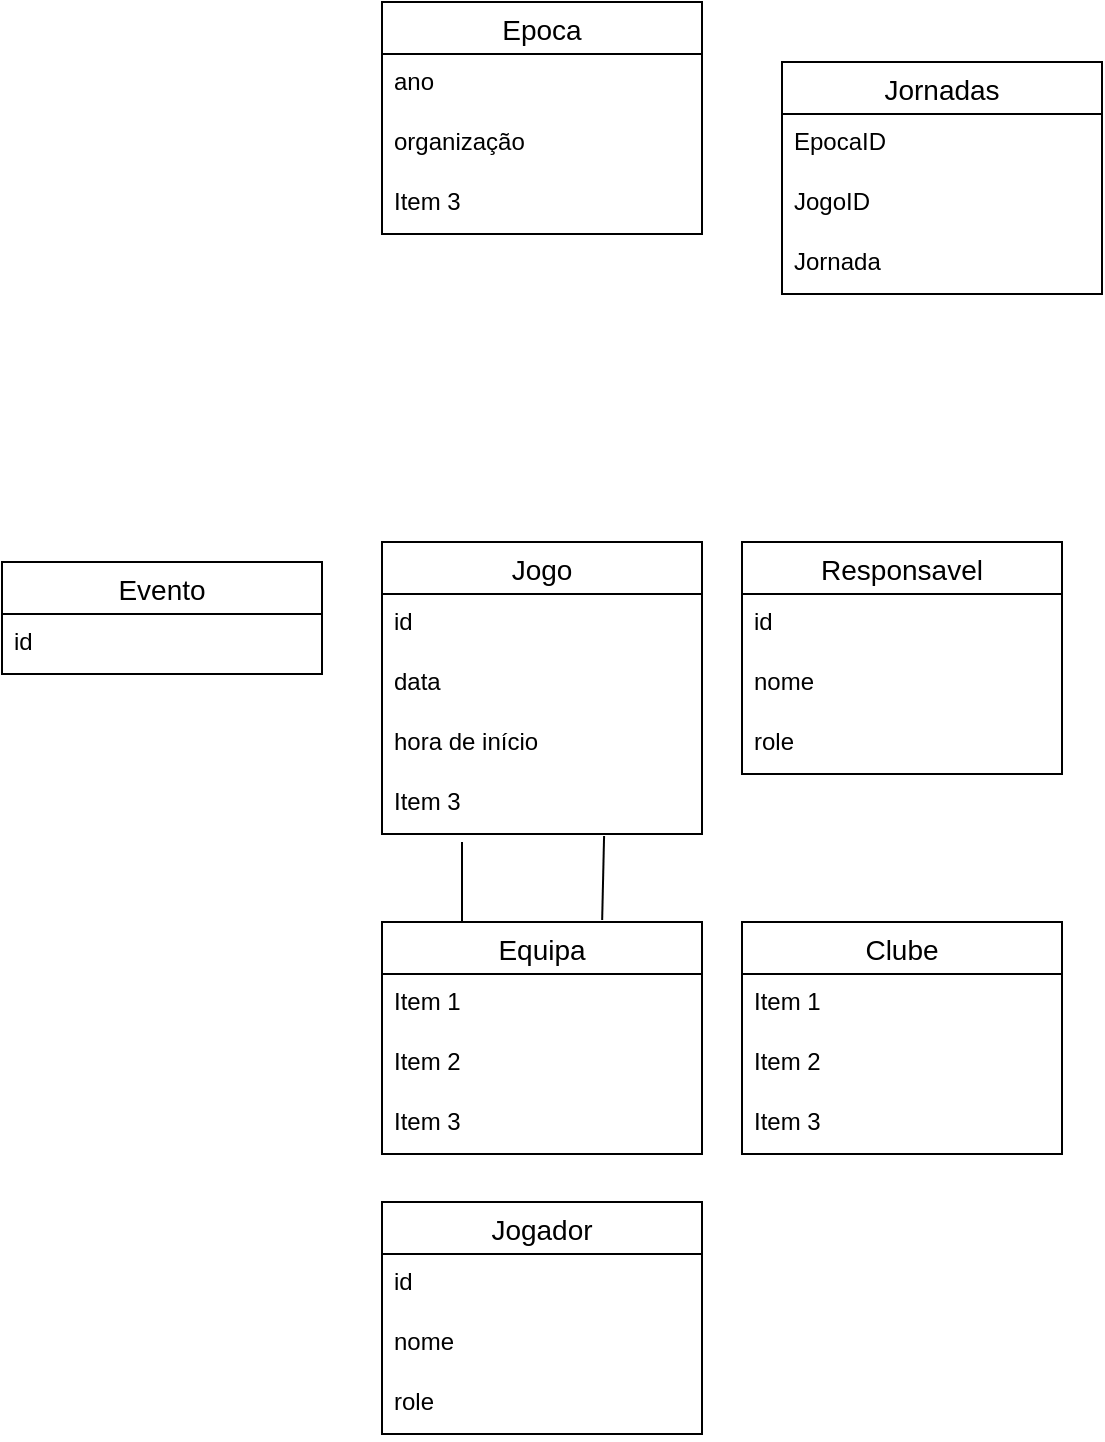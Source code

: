 <mxfile version="20.3.7" type="device"><diagram id="F_y9bQl-5y6th0Bpbr9g" name="Página-1"><mxGraphModel dx="1183" dy="859" grid="1" gridSize="10" guides="1" tooltips="1" connect="1" arrows="1" fold="1" page="1" pageScale="1" pageWidth="827" pageHeight="1169" math="0" shadow="0"><root><mxCell id="0"/><mxCell id="1" parent="0"/><mxCell id="w5qcHDS6L9jzsW7zxXBX-1" value="Equipa" style="swimlane;fontStyle=0;childLayout=stackLayout;horizontal=1;startSize=26;horizontalStack=0;resizeParent=1;resizeParentMax=0;resizeLast=0;collapsible=1;marginBottom=0;align=center;fontSize=14;" vertex="1" parent="1"><mxGeometry x="330" y="490" width="160" height="116" as="geometry"/></mxCell><mxCell id="w5qcHDS6L9jzsW7zxXBX-2" value="Item 1" style="text;strokeColor=none;fillColor=none;spacingLeft=4;spacingRight=4;overflow=hidden;rotatable=0;points=[[0,0.5],[1,0.5]];portConstraint=eastwest;fontSize=12;" vertex="1" parent="w5qcHDS6L9jzsW7zxXBX-1"><mxGeometry y="26" width="160" height="30" as="geometry"/></mxCell><mxCell id="w5qcHDS6L9jzsW7zxXBX-3" value="Item 2" style="text;strokeColor=none;fillColor=none;spacingLeft=4;spacingRight=4;overflow=hidden;rotatable=0;points=[[0,0.5],[1,0.5]];portConstraint=eastwest;fontSize=12;" vertex="1" parent="w5qcHDS6L9jzsW7zxXBX-1"><mxGeometry y="56" width="160" height="30" as="geometry"/></mxCell><mxCell id="w5qcHDS6L9jzsW7zxXBX-4" value="Item 3" style="text;strokeColor=none;fillColor=none;spacingLeft=4;spacingRight=4;overflow=hidden;rotatable=0;points=[[0,0.5],[1,0.5]];portConstraint=eastwest;fontSize=12;" vertex="1" parent="w5qcHDS6L9jzsW7zxXBX-1"><mxGeometry y="86" width="160" height="30" as="geometry"/></mxCell><mxCell id="w5qcHDS6L9jzsW7zxXBX-9" value="Jornadas" style="swimlane;fontStyle=0;childLayout=stackLayout;horizontal=1;startSize=26;horizontalStack=0;resizeParent=1;resizeParentMax=0;resizeLast=0;collapsible=1;marginBottom=0;align=center;fontSize=14;" vertex="1" parent="1"><mxGeometry x="530" y="60" width="160" height="116" as="geometry"/></mxCell><mxCell id="w5qcHDS6L9jzsW7zxXBX-10" value="EpocaID" style="text;strokeColor=none;fillColor=none;spacingLeft=4;spacingRight=4;overflow=hidden;rotatable=0;points=[[0,0.5],[1,0.5]];portConstraint=eastwest;fontSize=12;" vertex="1" parent="w5qcHDS6L9jzsW7zxXBX-9"><mxGeometry y="26" width="160" height="30" as="geometry"/></mxCell><mxCell id="w5qcHDS6L9jzsW7zxXBX-11" value="JogoID" style="text;strokeColor=none;fillColor=none;spacingLeft=4;spacingRight=4;overflow=hidden;rotatable=0;points=[[0,0.5],[1,0.5]];portConstraint=eastwest;fontSize=12;" vertex="1" parent="w5qcHDS6L9jzsW7zxXBX-9"><mxGeometry y="56" width="160" height="30" as="geometry"/></mxCell><mxCell id="w5qcHDS6L9jzsW7zxXBX-12" value="Jornada" style="text;strokeColor=none;fillColor=none;spacingLeft=4;spacingRight=4;overflow=hidden;rotatable=0;points=[[0,0.5],[1,0.5]];portConstraint=eastwest;fontSize=12;" vertex="1" parent="w5qcHDS6L9jzsW7zxXBX-9"><mxGeometry y="86" width="160" height="30" as="geometry"/></mxCell><mxCell id="w5qcHDS6L9jzsW7zxXBX-13" value="Epoca" style="swimlane;fontStyle=0;childLayout=stackLayout;horizontal=1;startSize=26;horizontalStack=0;resizeParent=1;resizeParentMax=0;resizeLast=0;collapsible=1;marginBottom=0;align=center;fontSize=14;" vertex="1" parent="1"><mxGeometry x="330" y="30" width="160" height="116" as="geometry"/></mxCell><mxCell id="w5qcHDS6L9jzsW7zxXBX-14" value="ano" style="text;strokeColor=none;fillColor=none;spacingLeft=4;spacingRight=4;overflow=hidden;rotatable=0;points=[[0,0.5],[1,0.5]];portConstraint=eastwest;fontSize=12;" vertex="1" parent="w5qcHDS6L9jzsW7zxXBX-13"><mxGeometry y="26" width="160" height="30" as="geometry"/></mxCell><mxCell id="w5qcHDS6L9jzsW7zxXBX-15" value="organização" style="text;strokeColor=none;fillColor=none;spacingLeft=4;spacingRight=4;overflow=hidden;rotatable=0;points=[[0,0.5],[1,0.5]];portConstraint=eastwest;fontSize=12;" vertex="1" parent="w5qcHDS6L9jzsW7zxXBX-13"><mxGeometry y="56" width="160" height="30" as="geometry"/></mxCell><mxCell id="w5qcHDS6L9jzsW7zxXBX-16" value="Item 3" style="text;strokeColor=none;fillColor=none;spacingLeft=4;spacingRight=4;overflow=hidden;rotatable=0;points=[[0,0.5],[1,0.5]];portConstraint=eastwest;fontSize=12;" vertex="1" parent="w5qcHDS6L9jzsW7zxXBX-13"><mxGeometry y="86" width="160" height="30" as="geometry"/></mxCell><mxCell id="w5qcHDS6L9jzsW7zxXBX-17" value="Jogo" style="swimlane;fontStyle=0;childLayout=stackLayout;horizontal=1;startSize=26;horizontalStack=0;resizeParent=1;resizeParentMax=0;resizeLast=0;collapsible=1;marginBottom=0;align=center;fontSize=14;" vertex="1" parent="1"><mxGeometry x="330" y="300" width="160" height="146" as="geometry"/></mxCell><mxCell id="w5qcHDS6L9jzsW7zxXBX-18" value="id" style="text;strokeColor=none;fillColor=none;spacingLeft=4;spacingRight=4;overflow=hidden;rotatable=0;points=[[0,0.5],[1,0.5]];portConstraint=eastwest;fontSize=12;" vertex="1" parent="w5qcHDS6L9jzsW7zxXBX-17"><mxGeometry y="26" width="160" height="30" as="geometry"/></mxCell><mxCell id="w5qcHDS6L9jzsW7zxXBX-37" value="data" style="text;strokeColor=none;fillColor=none;spacingLeft=4;spacingRight=4;overflow=hidden;rotatable=0;points=[[0,0.5],[1,0.5]];portConstraint=eastwest;fontSize=12;" vertex="1" parent="w5qcHDS6L9jzsW7zxXBX-17"><mxGeometry y="56" width="160" height="30" as="geometry"/></mxCell><mxCell id="w5qcHDS6L9jzsW7zxXBX-30" value="hora de início" style="text;strokeColor=none;fillColor=none;spacingLeft=4;spacingRight=4;overflow=hidden;rotatable=0;points=[[0,0.5],[1,0.5]];portConstraint=eastwest;fontSize=12;" vertex="1" parent="w5qcHDS6L9jzsW7zxXBX-17"><mxGeometry y="86" width="160" height="30" as="geometry"/></mxCell><mxCell id="w5qcHDS6L9jzsW7zxXBX-20" value="Item 3" style="text;strokeColor=none;fillColor=none;spacingLeft=4;spacingRight=4;overflow=hidden;rotatable=0;points=[[0,0.5],[1,0.5]];portConstraint=eastwest;fontSize=12;" vertex="1" parent="w5qcHDS6L9jzsW7zxXBX-17"><mxGeometry y="116" width="160" height="30" as="geometry"/></mxCell><mxCell id="w5qcHDS6L9jzsW7zxXBX-24" value="" style="endArrow=none;html=1;rounded=0;entryX=0.25;entryY=0;entryDx=0;entryDy=0;" edge="1" parent="1" target="w5qcHDS6L9jzsW7zxXBX-1"><mxGeometry relative="1" as="geometry"><mxPoint x="370" y="450" as="sourcePoint"/><mxPoint x="540" y="440" as="targetPoint"/></mxGeometry></mxCell><mxCell id="w5qcHDS6L9jzsW7zxXBX-25" value="" style="endArrow=none;html=1;rounded=0;entryX=0.688;entryY=-0.009;entryDx=0;entryDy=0;entryPerimeter=0;exitX=0.694;exitY=1.033;exitDx=0;exitDy=0;exitPerimeter=0;" edge="1" parent="1" source="w5qcHDS6L9jzsW7zxXBX-20" target="w5qcHDS6L9jzsW7zxXBX-1"><mxGeometry relative="1" as="geometry"><mxPoint x="450" y="440" as="sourcePoint"/><mxPoint x="380" y="500" as="targetPoint"/></mxGeometry></mxCell><mxCell id="w5qcHDS6L9jzsW7zxXBX-26" value="Responsavel" style="swimlane;fontStyle=0;childLayout=stackLayout;horizontal=1;startSize=26;horizontalStack=0;resizeParent=1;resizeParentMax=0;resizeLast=0;collapsible=1;marginBottom=0;align=center;fontSize=14;" vertex="1" parent="1"><mxGeometry x="510" y="300" width="160" height="116" as="geometry"/></mxCell><mxCell id="w5qcHDS6L9jzsW7zxXBX-27" value="id" style="text;strokeColor=none;fillColor=none;spacingLeft=4;spacingRight=4;overflow=hidden;rotatable=0;points=[[0,0.5],[1,0.5]];portConstraint=eastwest;fontSize=12;" vertex="1" parent="w5qcHDS6L9jzsW7zxXBX-26"><mxGeometry y="26" width="160" height="30" as="geometry"/></mxCell><mxCell id="w5qcHDS6L9jzsW7zxXBX-28" value="nome" style="text;strokeColor=none;fillColor=none;spacingLeft=4;spacingRight=4;overflow=hidden;rotatable=0;points=[[0,0.5],[1,0.5]];portConstraint=eastwest;fontSize=12;" vertex="1" parent="w5qcHDS6L9jzsW7zxXBX-26"><mxGeometry y="56" width="160" height="30" as="geometry"/></mxCell><mxCell id="w5qcHDS6L9jzsW7zxXBX-52" value="role" style="text;strokeColor=none;fillColor=none;spacingLeft=4;spacingRight=4;overflow=hidden;rotatable=0;points=[[0,0.5],[1,0.5]];portConstraint=eastwest;fontSize=12;" vertex="1" parent="w5qcHDS6L9jzsW7zxXBX-26"><mxGeometry y="86" width="160" height="30" as="geometry"/></mxCell><mxCell id="w5qcHDS6L9jzsW7zxXBX-38" value="Evento" style="swimlane;fontStyle=0;childLayout=stackLayout;horizontal=1;startSize=26;horizontalStack=0;resizeParent=1;resizeParentMax=0;resizeLast=0;collapsible=1;marginBottom=0;align=center;fontSize=14;" vertex="1" parent="1"><mxGeometry x="140" y="310" width="160" height="56" as="geometry"/></mxCell><mxCell id="w5qcHDS6L9jzsW7zxXBX-39" value="id" style="text;strokeColor=none;fillColor=none;spacingLeft=4;spacingRight=4;overflow=hidden;rotatable=0;points=[[0,0.5],[1,0.5]];portConstraint=eastwest;fontSize=12;" vertex="1" parent="w5qcHDS6L9jzsW7zxXBX-38"><mxGeometry y="26" width="160" height="30" as="geometry"/></mxCell><mxCell id="w5qcHDS6L9jzsW7zxXBX-44" value="Clube" style="swimlane;fontStyle=0;childLayout=stackLayout;horizontal=1;startSize=26;horizontalStack=0;resizeParent=1;resizeParentMax=0;resizeLast=0;collapsible=1;marginBottom=0;align=center;fontSize=14;" vertex="1" parent="1"><mxGeometry x="510" y="490" width="160" height="116" as="geometry"/></mxCell><mxCell id="w5qcHDS6L9jzsW7zxXBX-45" value="Item 1" style="text;strokeColor=none;fillColor=none;spacingLeft=4;spacingRight=4;overflow=hidden;rotatable=0;points=[[0,0.5],[1,0.5]];portConstraint=eastwest;fontSize=12;" vertex="1" parent="w5qcHDS6L9jzsW7zxXBX-44"><mxGeometry y="26" width="160" height="30" as="geometry"/></mxCell><mxCell id="w5qcHDS6L9jzsW7zxXBX-46" value="Item 2" style="text;strokeColor=none;fillColor=none;spacingLeft=4;spacingRight=4;overflow=hidden;rotatable=0;points=[[0,0.5],[1,0.5]];portConstraint=eastwest;fontSize=12;" vertex="1" parent="w5qcHDS6L9jzsW7zxXBX-44"><mxGeometry y="56" width="160" height="30" as="geometry"/></mxCell><mxCell id="w5qcHDS6L9jzsW7zxXBX-47" value="Item 3" style="text;strokeColor=none;fillColor=none;spacingLeft=4;spacingRight=4;overflow=hidden;rotatable=0;points=[[0,0.5],[1,0.5]];portConstraint=eastwest;fontSize=12;" vertex="1" parent="w5qcHDS6L9jzsW7zxXBX-44"><mxGeometry y="86" width="160" height="30" as="geometry"/></mxCell><mxCell id="w5qcHDS6L9jzsW7zxXBX-53" value="Jogador" style="swimlane;fontStyle=0;childLayout=stackLayout;horizontal=1;startSize=26;horizontalStack=0;resizeParent=1;resizeParentMax=0;resizeLast=0;collapsible=1;marginBottom=0;align=center;fontSize=14;" vertex="1" parent="1"><mxGeometry x="330" y="630" width="160" height="116" as="geometry"/></mxCell><mxCell id="w5qcHDS6L9jzsW7zxXBX-54" value="id" style="text;strokeColor=none;fillColor=none;spacingLeft=4;spacingRight=4;overflow=hidden;rotatable=0;points=[[0,0.5],[1,0.5]];portConstraint=eastwest;fontSize=12;" vertex="1" parent="w5qcHDS6L9jzsW7zxXBX-53"><mxGeometry y="26" width="160" height="30" as="geometry"/></mxCell><mxCell id="w5qcHDS6L9jzsW7zxXBX-55" value="nome" style="text;strokeColor=none;fillColor=none;spacingLeft=4;spacingRight=4;overflow=hidden;rotatable=0;points=[[0,0.5],[1,0.5]];portConstraint=eastwest;fontSize=12;" vertex="1" parent="w5qcHDS6L9jzsW7zxXBX-53"><mxGeometry y="56" width="160" height="30" as="geometry"/></mxCell><mxCell id="w5qcHDS6L9jzsW7zxXBX-56" value="role" style="text;strokeColor=none;fillColor=none;spacingLeft=4;spacingRight=4;overflow=hidden;rotatable=0;points=[[0,0.5],[1,0.5]];portConstraint=eastwest;fontSize=12;" vertex="1" parent="w5qcHDS6L9jzsW7zxXBX-53"><mxGeometry y="86" width="160" height="30" as="geometry"/></mxCell></root></mxGraphModel></diagram></mxfile>
